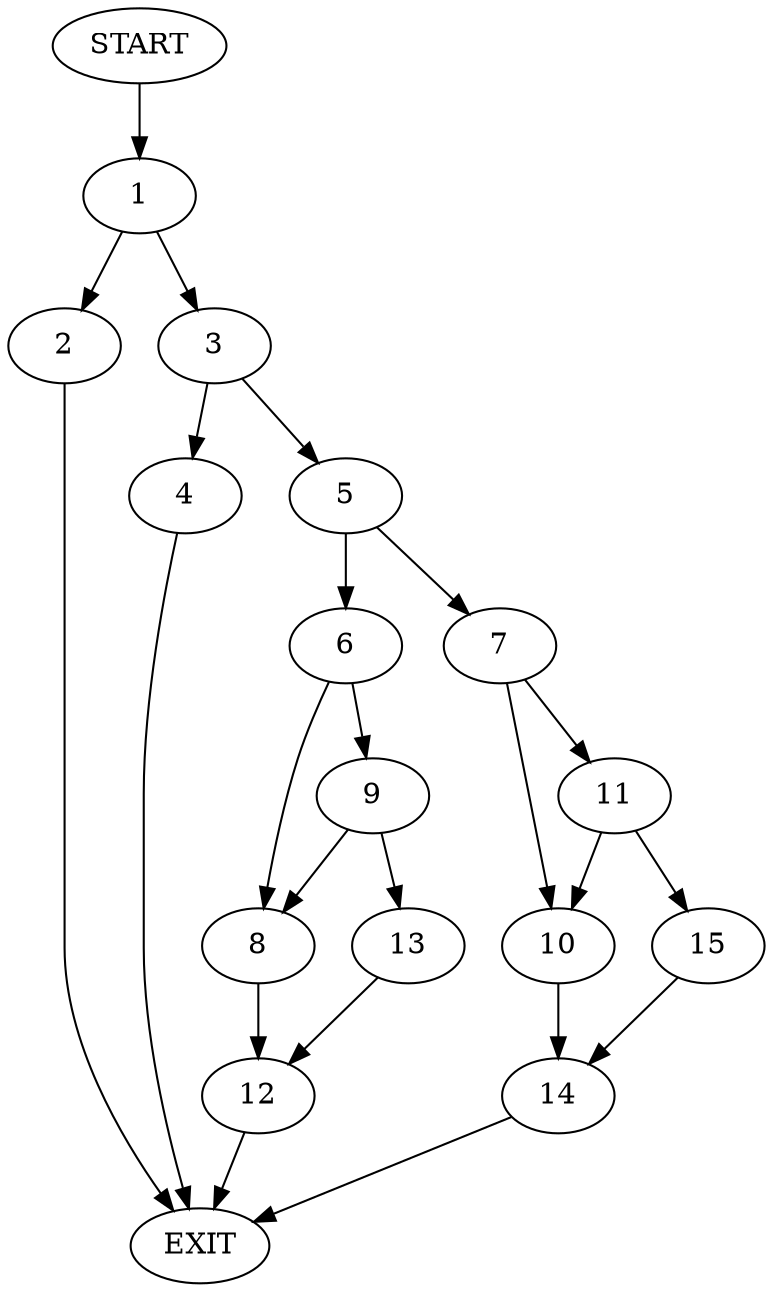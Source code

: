 digraph {
0 [label="START"]
16 [label="EXIT"]
0 -> 1
1 -> 2
1 -> 3
3 -> 4
3 -> 5
2 -> 16
4 -> 16
5 -> 6
5 -> 7
6 -> 8
6 -> 9
7 -> 10
7 -> 11
8 -> 12
9 -> 8
9 -> 13
13 -> 12
12 -> 16
10 -> 14
11 -> 10
11 -> 15
15 -> 14
14 -> 16
}
